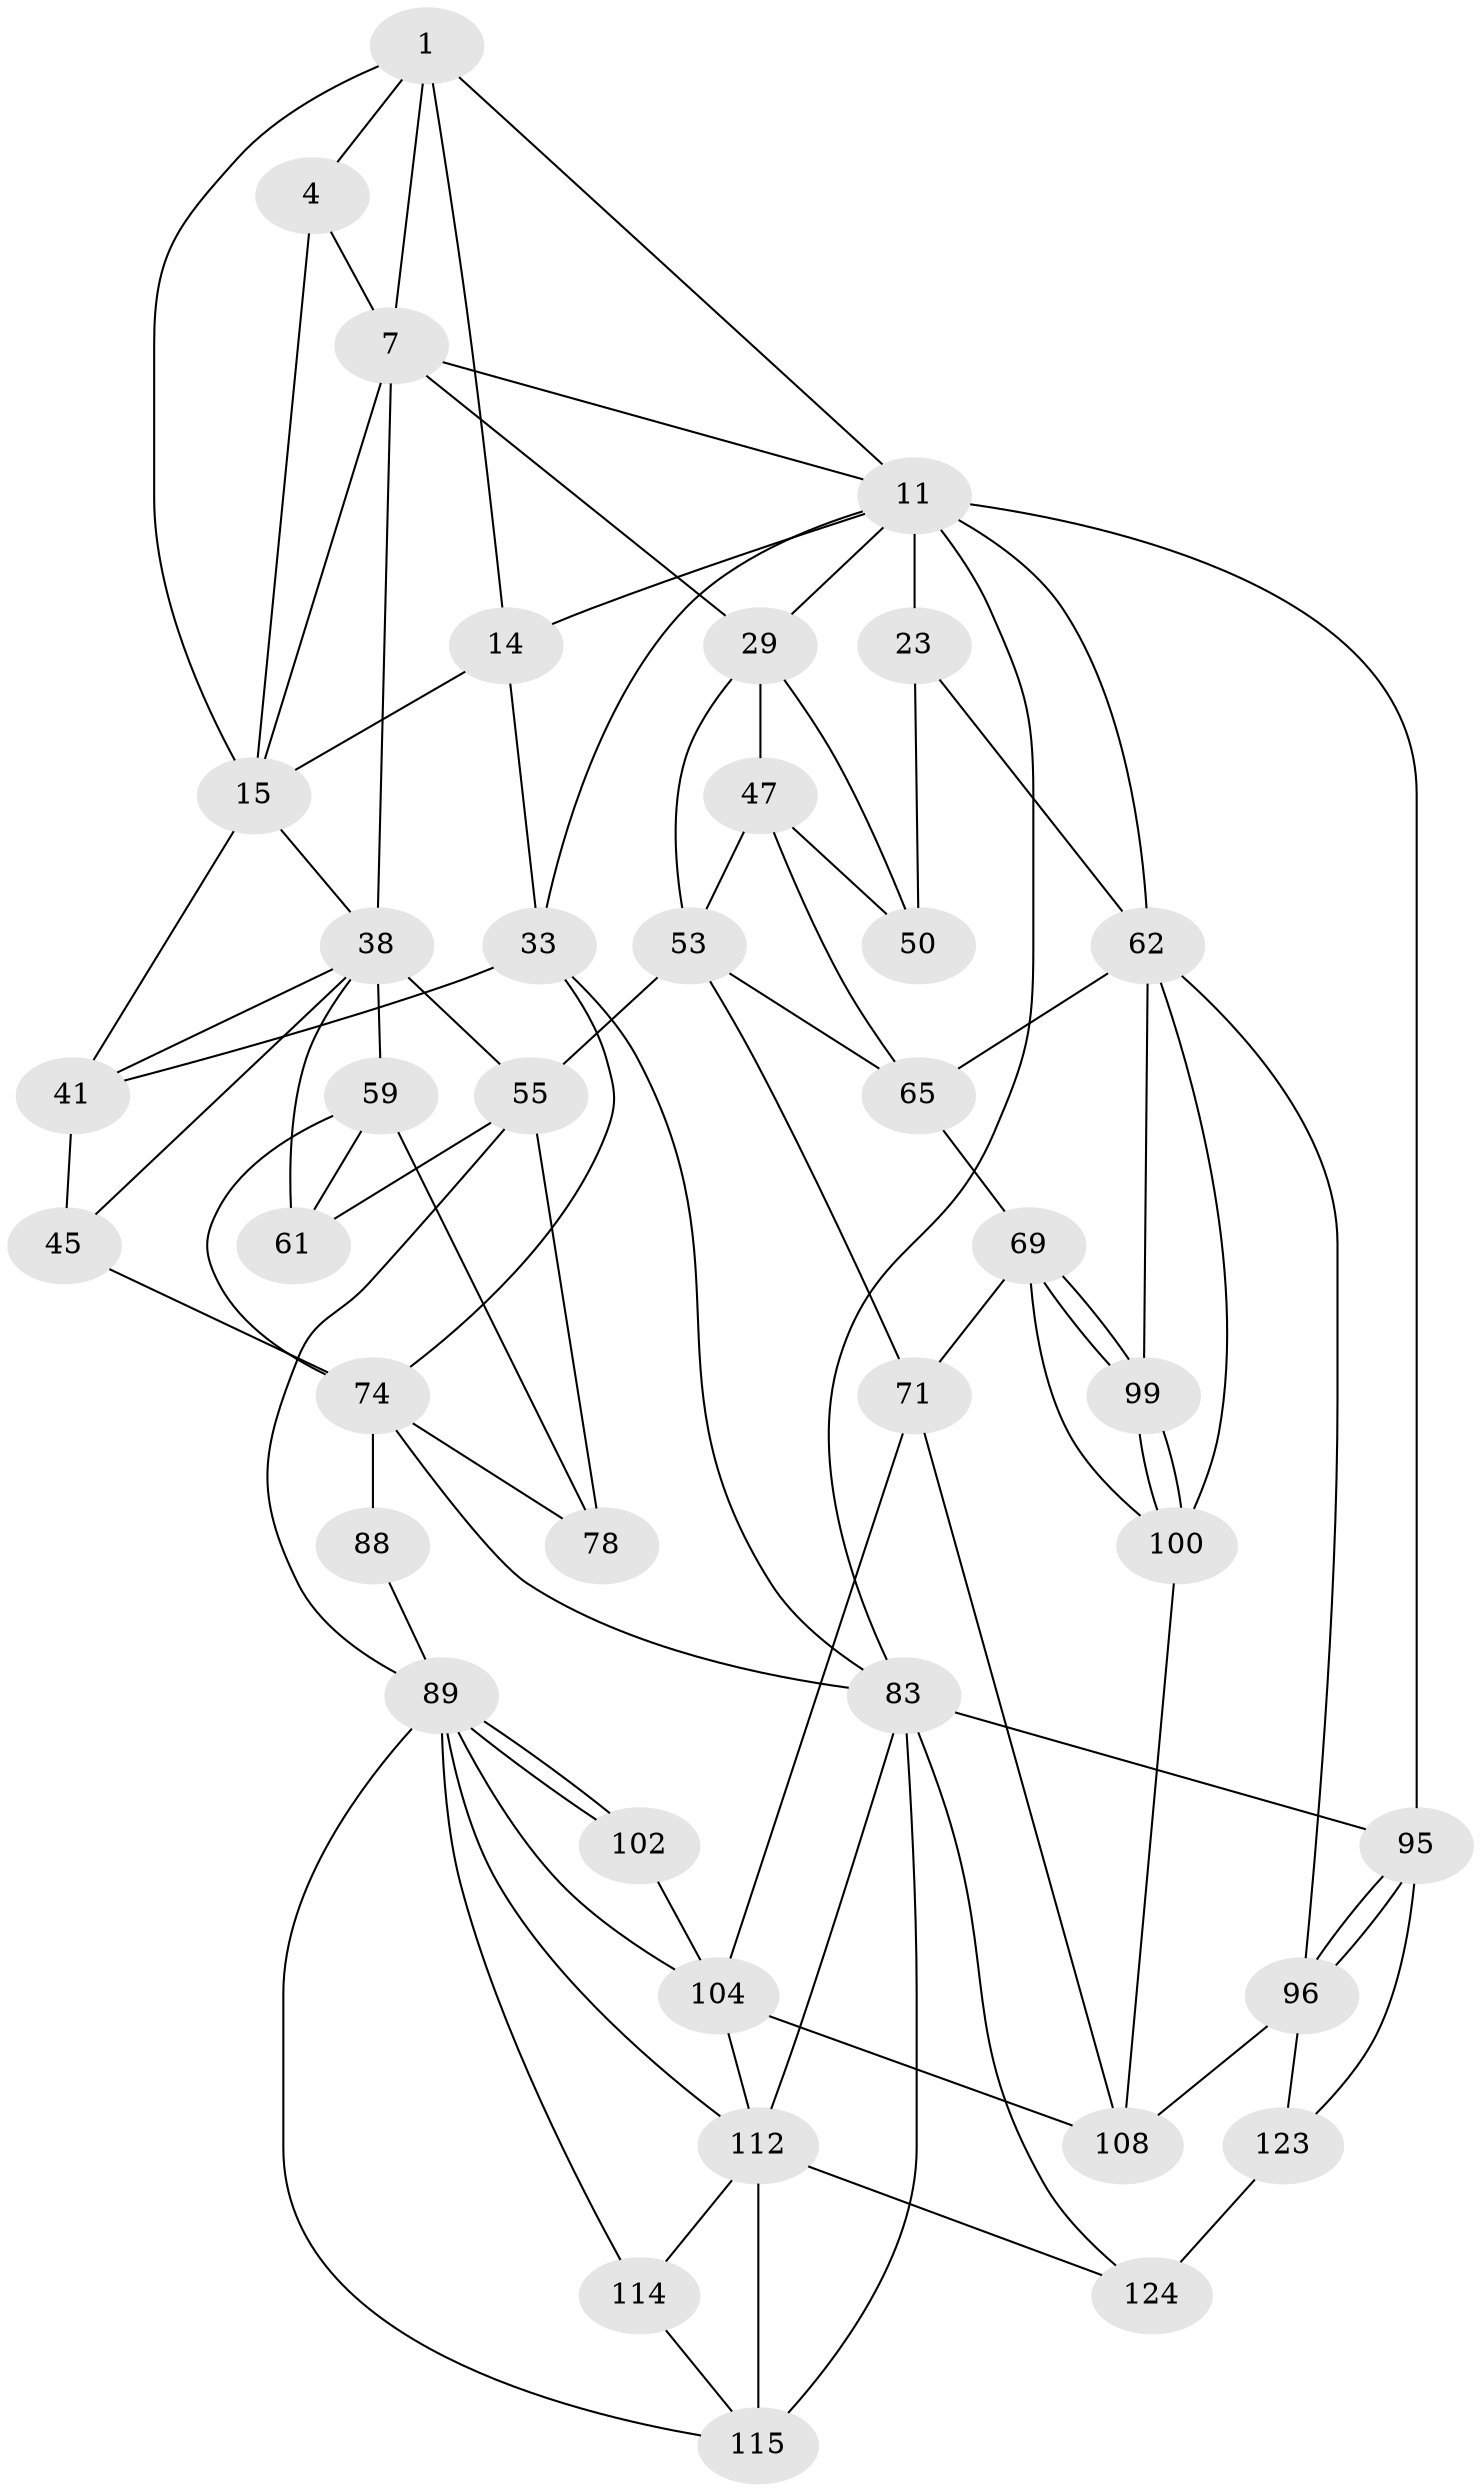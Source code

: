 // original degree distribution, {3: 0.023076923076923078, 5: 0.5461538461538461, 4: 0.2153846153846154, 6: 0.2153846153846154}
// Generated by graph-tools (version 1.1) at 2025/21/03/04/25 18:21:03]
// undirected, 39 vertices, 90 edges
graph export_dot {
graph [start="1"]
  node [color=gray90,style=filled];
  1 [pos="+0.509883289929927+0",super="+6+2"];
  4 [pos="+0.3450010597005287+0.05247984399268176",super="+5+20"];
  7 [pos="+0.6484976638291859+0.0800970621700642",super="+8"];
  11 [pos="+0.876249704712221+0",super="+12+18"];
  14 [pos="+0.05813882338892087+0",super="+17"];
  15 [pos="+0.2276121379030148+0.10728066249695299",super="+21+16"];
  23 [pos="+1+0.13975642065411847",super="+24"];
  29 [pos="+0.6780212006577993+0.20518283495439832",super="+46+30"];
  33 [pos="+0+0.11057317795747897",super="+43"];
  38 [pos="+0.3150090143152515+0.25466624753979705",super="+39+51"];
  41 [pos="+0.11474807566176963+0.16636804018875972",super="+42"];
  45 [pos="+0.05146500268815783+0.3844492327714607"];
  47 [pos="+0.6336678282338347+0.316888258075774",super="+48+52"];
  50 [pos="+0.7240434065820894+0.28633872812644484"];
  53 [pos="+0.5360415285770842+0.4332168337532956",super="+54+57"];
  55 [pos="+0.4559823756080851+0.44110106668773086",super="+56+85"];
  59 [pos="+0.27451363471983564+0.3915916164130435",super="+73+60"];
  61 [pos="+0.4252207599618489+0.4359628659953264"];
  62 [pos="+1+0.44376293356366997",super="+97+63"];
  65 [pos="+0.7566290461063183+0.3986757823268361",super="+68+66"];
  69 [pos="+0.7119533771954738+0.5565422558833746",super="+70"];
  71 [pos="+0.6530206016575589+0.5623466276742847",super="+80"];
  74 [pos="+0.1617329038851512+0.4642732800100218",super="+79+75"];
  78 [pos="+0.31654748262403803+0.535795217454684"];
  83 [pos="+0+0.7538498116874771",super="+84+101"];
  88 [pos="+0.26013447973750475+0.609798500613797",super="+94"];
  89 [pos="+0.41453966377016604+0.6435392499695741",super="+90"];
  95 [pos="+1+1"];
  96 [pos="+1+0.935711498073792",super="+118"];
  99 [pos="+0.8842531074440947+0.5795839222993538"];
  100 [pos="+0.8913358595709174+0.6886409686767937",super="+107"];
  102 [pos="+0.5165209662588053+0.6025726476382585",super="+106"];
  104 [pos="+0.6268284956958792+0.6706157408050355",super="+105+111"];
  108 [pos="+0.8328864322635317+0.7523583609117961",super="+110"];
  112 [pos="+0.6458261311154649+0.8962786231542147",super="+113+120"];
  114 [pos="+0.5188664620313158+0.8206178184870161"];
  115 [pos="+0.3013172342074276+0.8406642608138897",super="+119+116"];
  123 [pos="+0.8571831057459424+0.9177788957079234",super="+126"];
  124 [pos="+0.8053661647990497+0.9526440752443434",super="+127"];
  1 -- 11;
  1 -- 7;
  1 -- 4;
  1 -- 14;
  1 -- 15;
  4 -- 7 [weight=2];
  4 -- 15;
  7 -- 15;
  7 -- 11;
  7 -- 29 [weight=2];
  7 -- 38;
  11 -- 33;
  11 -- 23 [weight=3];
  11 -- 62;
  11 -- 14;
  11 -- 95;
  11 -- 83;
  11 -- 29;
  14 -- 33;
  14 -- 15;
  15 -- 38;
  15 -- 41;
  23 -- 50;
  23 -- 62;
  29 -- 50;
  29 -- 47 [weight=2];
  29 -- 53;
  33 -- 74;
  33 -- 83;
  33 -- 41;
  38 -- 61;
  38 -- 41;
  38 -- 59 [weight=2];
  38 -- 45;
  38 -- 55;
  41 -- 45;
  45 -- 74;
  47 -- 53;
  47 -- 50;
  47 -- 65;
  53 -- 55 [weight=2];
  53 -- 71 [weight=2];
  53 -- 65;
  55 -- 61;
  55 -- 89;
  55 -- 78;
  59 -- 61;
  59 -- 78;
  59 -- 74;
  62 -- 96;
  62 -- 100;
  62 -- 65 [weight=2];
  62 -- 99;
  65 -- 69;
  69 -- 99;
  69 -- 99;
  69 -- 100;
  69 -- 71;
  71 -- 104;
  71 -- 108;
  74 -- 88 [weight=3];
  74 -- 78;
  74 -- 83;
  83 -- 95;
  83 -- 115 [weight=2];
  83 -- 112;
  83 -- 124;
  88 -- 89;
  89 -- 102 [weight=2];
  89 -- 102;
  89 -- 112;
  89 -- 114;
  89 -- 115;
  89 -- 104;
  95 -- 96;
  95 -- 96;
  95 -- 123;
  96 -- 123;
  96 -- 108;
  99 -- 100;
  99 -- 100;
  100 -- 108;
  102 -- 104;
  104 -- 112;
  104 -- 108;
  112 -- 114;
  112 -- 115 [weight=2];
  112 -- 124;
  114 -- 115;
  123 -- 124 [weight=2];
}
